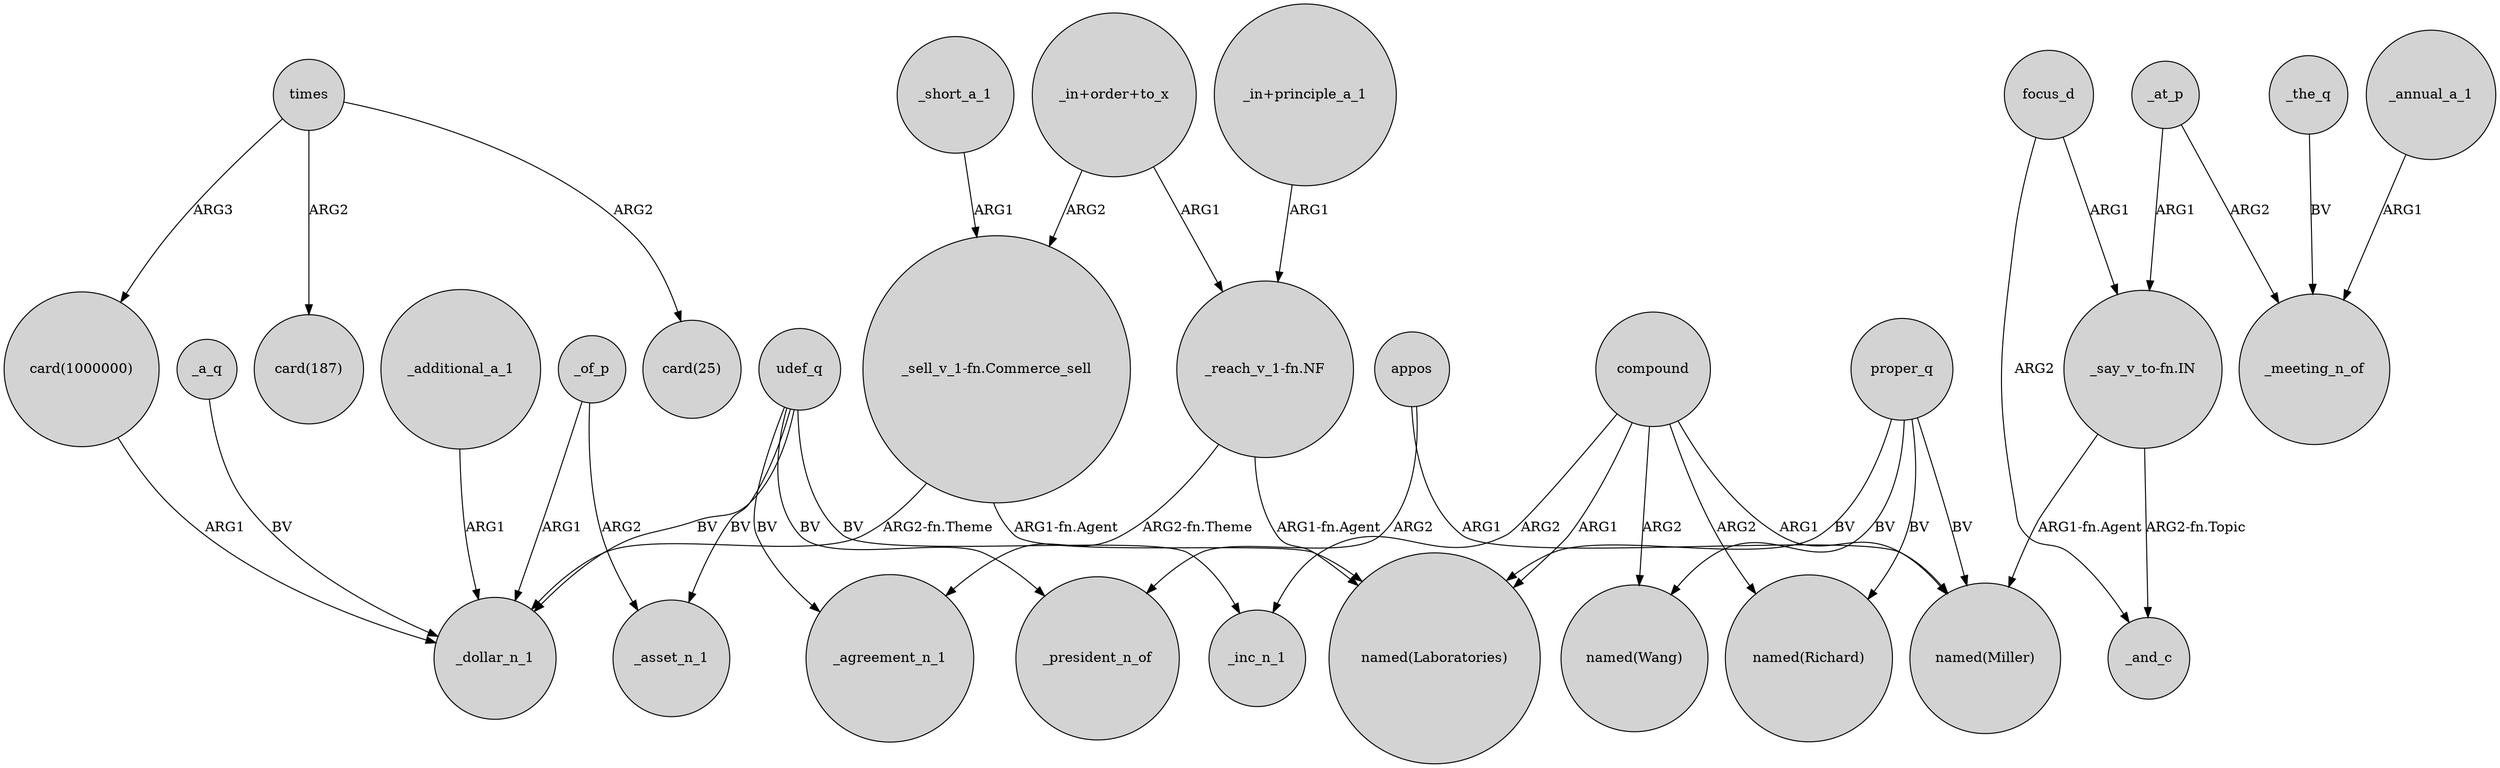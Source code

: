 digraph {
	node [shape=circle style=filled]
	"_in+principle_a_1" -> "_reach_v_1-fn.NF" [label=ARG1]
	_additional_a_1 -> _dollar_n_1 [label=ARG1]
	"card(1000000)" -> _dollar_n_1 [label=ARG1]
	udef_q -> _inc_n_1 [label=BV]
	"_say_v_to-fn.IN" -> "named(Miller)" [label="ARG1-fn.Agent"]
	appos -> "named(Miller)" [label=ARG1]
	_of_p -> _dollar_n_1 [label=ARG1]
	_the_q -> _meeting_n_of [label=BV]
	compound -> "named(Richard)" [label=ARG2]
	_annual_a_1 -> _meeting_n_of [label=ARG1]
	times -> "card(187)" [label=ARG2]
	proper_q -> "named(Wang)" [label=BV]
	udef_q -> _asset_n_1 [label=BV]
	_of_p -> _asset_n_1 [label=ARG2]
	focus_d -> _and_c [label=ARG2]
	compound -> "named(Laboratories)" [label=ARG1]
	"_reach_v_1-fn.NF" -> "named(Laboratories)" [label="ARG1-fn.Agent"]
	_a_q -> _dollar_n_1 [label=BV]
	"_sell_v_1-fn.Commerce_sell" -> "named(Laboratories)" [label="ARG1-fn.Agent"]
	udef_q -> _agreement_n_1 [label=BV]
	appos -> _president_n_of [label=ARG2]
	_at_p -> _meeting_n_of [label=ARG2]
	times -> "card(25)" [label=ARG2]
	proper_q -> "named(Richard)" [label=BV]
	udef_q -> _president_n_of [label=BV]
	times -> "card(1000000)" [label=ARG3]
	compound -> "named(Miller)" [label=ARG1]
	"_sell_v_1-fn.Commerce_sell" -> _dollar_n_1 [label="ARG2-fn.Theme"]
	_short_a_1 -> "_sell_v_1-fn.Commerce_sell" [label=ARG1]
	"_say_v_to-fn.IN" -> _and_c [label="ARG2-fn.Topic"]
	_at_p -> "_say_v_to-fn.IN" [label=ARG1]
	proper_q -> "named(Laboratories)" [label=BV]
	proper_q -> "named(Miller)" [label=BV]
	"_in+order+to_x" -> "_sell_v_1-fn.Commerce_sell" [label=ARG2]
	compound -> "named(Wang)" [label=ARG2]
	compound -> _inc_n_1 [label=ARG2]
	"_in+order+to_x" -> "_reach_v_1-fn.NF" [label=ARG1]
	"_reach_v_1-fn.NF" -> _agreement_n_1 [label="ARG2-fn.Theme"]
	udef_q -> _dollar_n_1 [label=BV]
	focus_d -> "_say_v_to-fn.IN" [label=ARG1]
}
